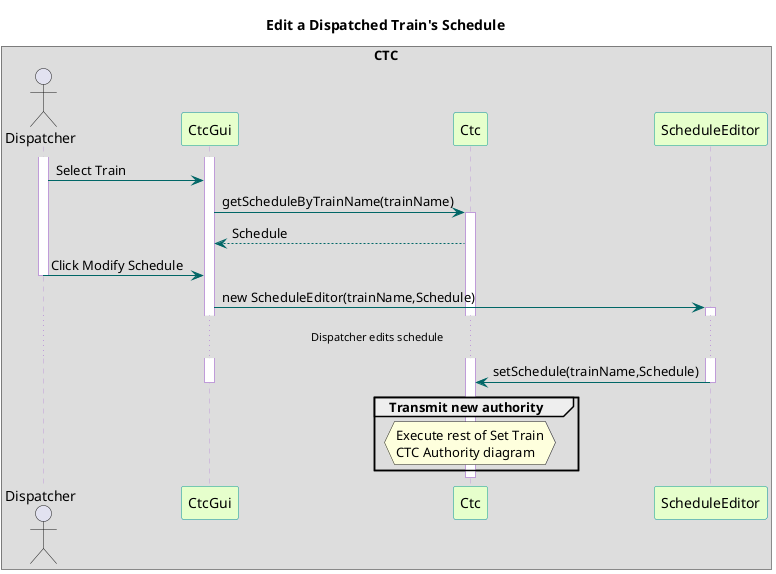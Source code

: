 @startuml

title Edit a Dispatched Train's Schedule

skinparam sequence {
  BackgroundColor transparent
  ParticipantBackgroundColor #e6ffcc
  ParticipantBorderColor 	#049595
  PackageBorderCOlor  #049595
  ArrowColor #006666
  LifeLineBorderColor #c09cd9
}

box "CTC"
actor Dispatcher
participant CtcGui
participant Ctc
participant ScheduleEditor
end box

activate Dispatcher
activate CtcGui
Dispatcher -> CtcGui : Select Train
CtcGui -> Ctc : getScheduleByTrainName(trainName)
activate Ctc
Ctc --> CtcGui : Schedule
Dispatcher -> CtcGui : Click Modify Schedule
deactivate Dispatcher
CtcGui -> ScheduleEditor : new ScheduleEditor(trainName,Schedule)
activate ScheduleEditor
...Dispatcher edits schedule...
ScheduleEditor -> Ctc : setSchedule(trainName,Schedule)
deactivate ScheduleEditor
deactivate CtcGui
group Transmit new authority
'Ctc -> TrackController : transmitCtcAuthority(String,double)
hnote over Ctc: Execute rest of Set Train\nCTC Authority diagram
end
deactivate Ctc
@enduml
